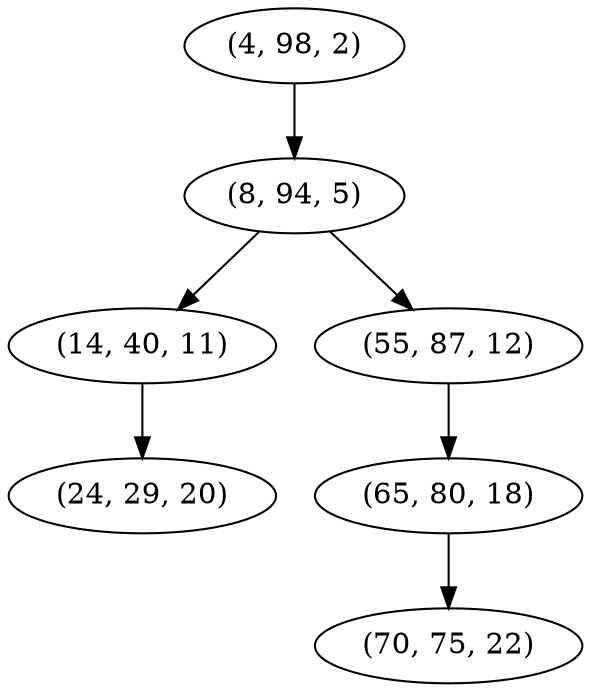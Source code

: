 digraph tree {
    "(4, 98, 2)";
    "(8, 94, 5)";
    "(14, 40, 11)";
    "(24, 29, 20)";
    "(55, 87, 12)";
    "(65, 80, 18)";
    "(70, 75, 22)";
    "(4, 98, 2)" -> "(8, 94, 5)";
    "(8, 94, 5)" -> "(14, 40, 11)";
    "(8, 94, 5)" -> "(55, 87, 12)";
    "(14, 40, 11)" -> "(24, 29, 20)";
    "(55, 87, 12)" -> "(65, 80, 18)";
    "(65, 80, 18)" -> "(70, 75, 22)";
}

